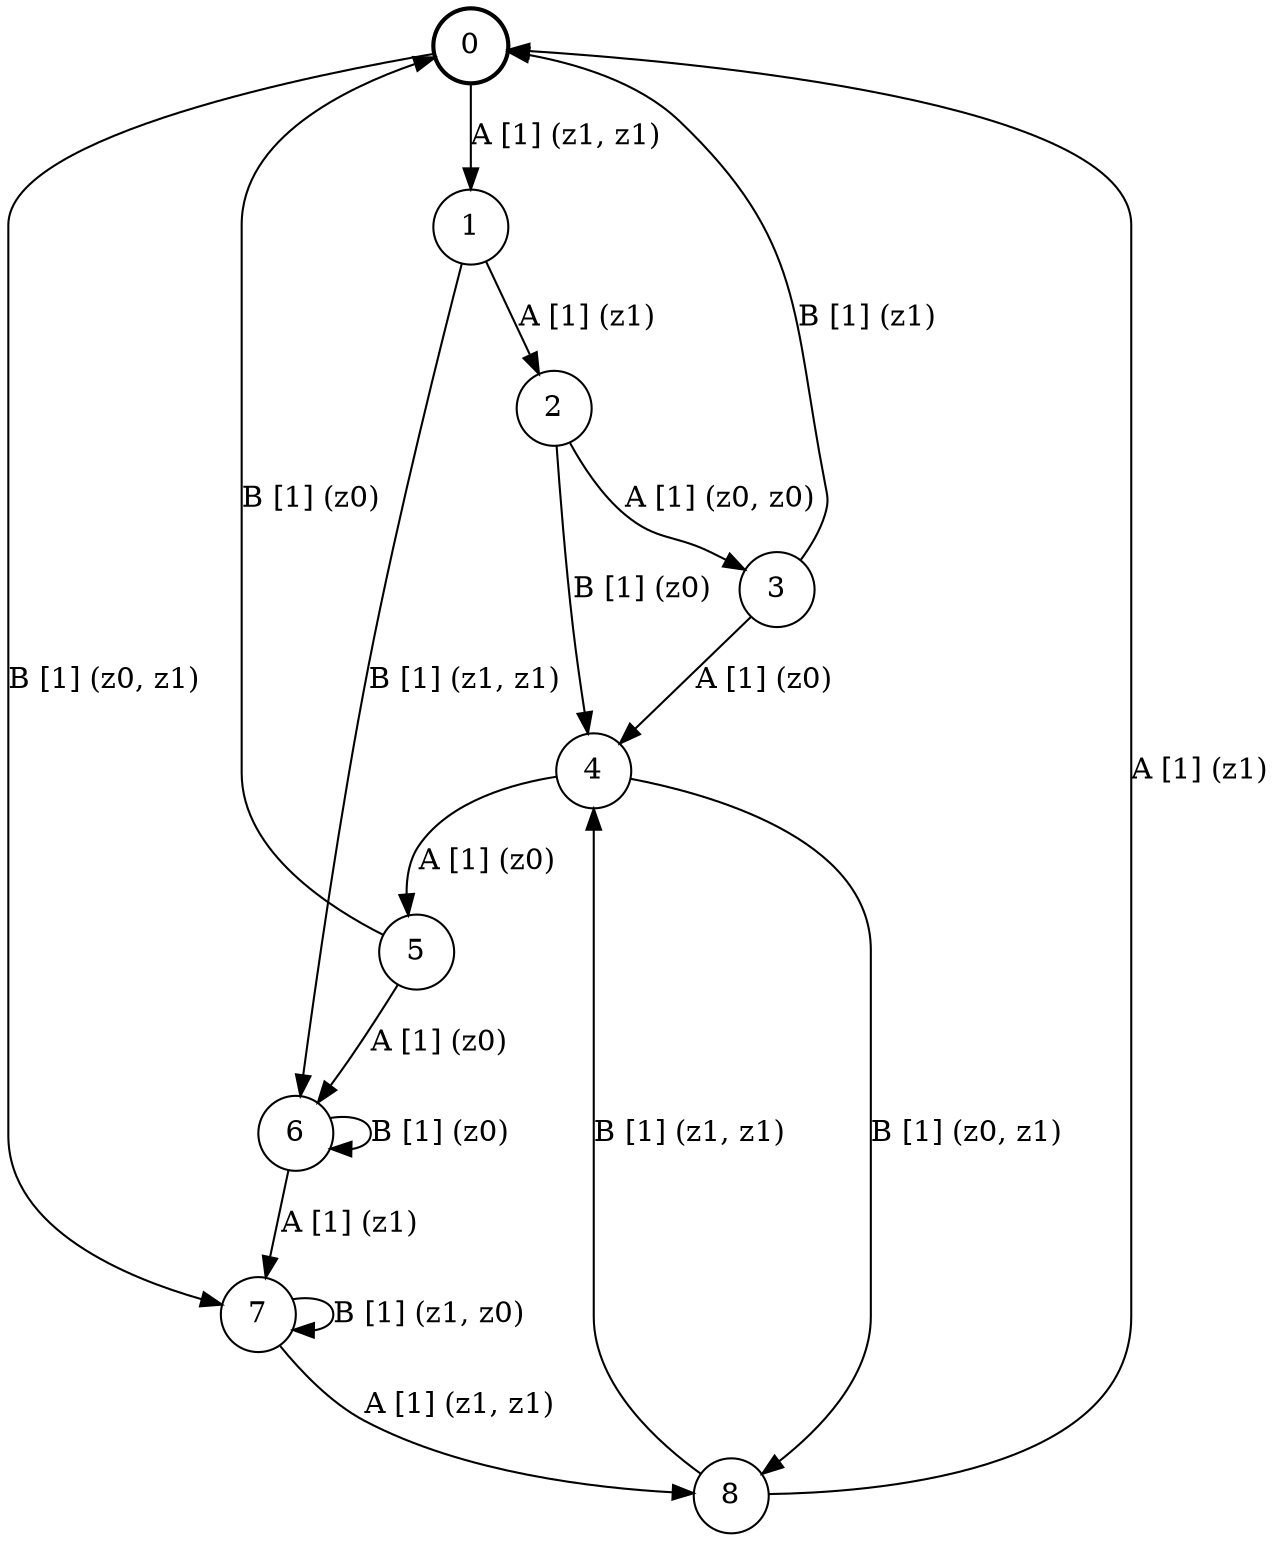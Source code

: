 # generated file, don't try to modify
# command: dot -Tpng <filename> > tree.png
digraph Automaton {
    node [shape = circle];
    0 [style = "bold"];
    0 -> 1 [label = "A [1] (z1, z1) "];
    0 -> 7 [label = "B [1] (z0, z1) "];
    1 -> 2 [label = "A [1] (z1) "];
    1 -> 6 [label = "B [1] (z1, z1) "];
    2 -> 3 [label = "A [1] (z0, z0) "];
    2 -> 4 [label = "B [1] (z0) "];
    3 -> 4 [label = "A [1] (z0) "];
    3 -> 0 [label = "B [1] (z1) "];
    4 -> 5 [label = "A [1] (z0) "];
    4 -> 8 [label = "B [1] (z0, z1) "];
    5 -> 6 [label = "A [1] (z0) "];
    5 -> 0 [label = "B [1] (z0) "];
    6 -> 7 [label = "A [1] (z1) "];
    6 -> 6 [label = "B [1] (z0) "];
    7 -> 8 [label = "A [1] (z1, z1) "];
    7 -> 7 [label = "B [1] (z1, z0) "];
    8 -> 0 [label = "A [1] (z1) "];
    8 -> 4 [label = "B [1] (z1, z1) "];
}
